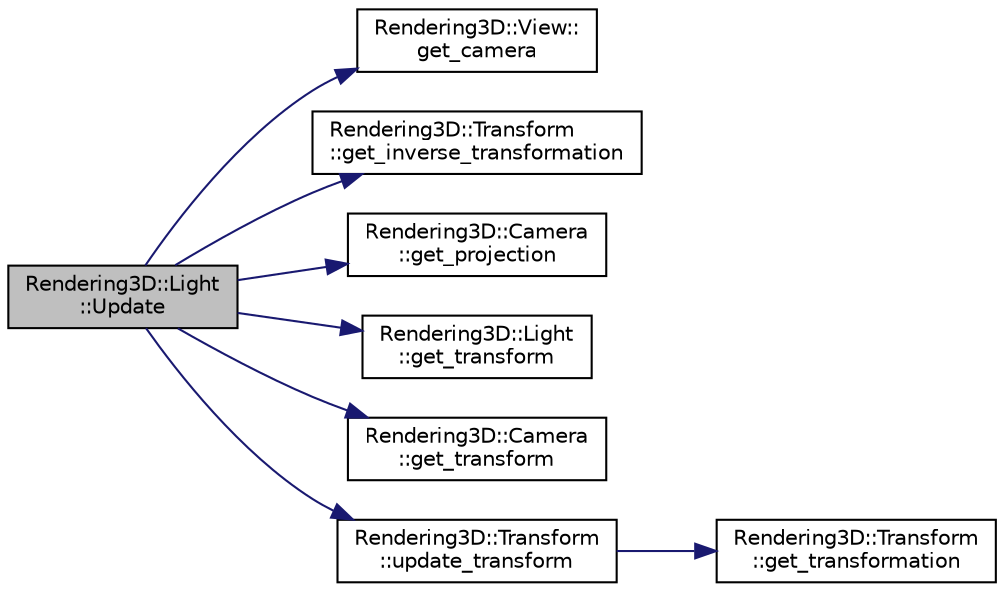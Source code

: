 digraph "Rendering3D::Light::Update"
{
 // LATEX_PDF_SIZE
  edge [fontname="Helvetica",fontsize="10",labelfontname="Helvetica",labelfontsize="10"];
  node [fontname="Helvetica",fontsize="10",shape=record];
  rankdir="LR";
  Node1 [label="Rendering3D::Light\l::Update",height=0.2,width=0.4,color="black", fillcolor="grey75", style="filled", fontcolor="black",tooltip="Update the light."];
  Node1 -> Node2 [color="midnightblue",fontsize="10",style="solid",fontname="Helvetica"];
  Node2 [label="Rendering3D::View::\lget_camera",height=0.2,width=0.4,color="black", fillcolor="white", style="filled",URL="$class_rendering3_d_1_1_view.html#a5bbb183289889292dd8ec7df31151376",tooltip="Gets a reference of the camera."];
  Node1 -> Node3 [color="midnightblue",fontsize="10",style="solid",fontname="Helvetica"];
  Node3 [label="Rendering3D::Transform\l::get_inverse_transformation",height=0.2,width=0.4,color="black", fillcolor="white", style="filled",URL="$struct_rendering3_d_1_1_transform.html#a353558eafc9a4f19f06b7a511e7c2e4d",tooltip="Gets the inverse transformation as copy."];
  Node1 -> Node4 [color="midnightblue",fontsize="10",style="solid",fontname="Helvetica"];
  Node4 [label="Rendering3D::Camera\l::get_projection",height=0.2,width=0.4,color="black", fillcolor="white", style="filled",URL="$class_rendering3_d_1_1_camera.html#af920d1e2f782294db96202f3821a7393",tooltip="Gets the projection matrix."];
  Node1 -> Node5 [color="midnightblue",fontsize="10",style="solid",fontname="Helvetica"];
  Node5 [label="Rendering3D::Light\l::get_transform",height=0.2,width=0.4,color="black", fillcolor="white", style="filled",URL="$class_rendering3_d_1_1_light.html#a351e565a71c6093f27d044850adb5124",tooltip="Gets a reference to the transform."];
  Node1 -> Node6 [color="midnightblue",fontsize="10",style="solid",fontname="Helvetica"];
  Node6 [label="Rendering3D::Camera\l::get_transform",height=0.2,width=0.4,color="black", fillcolor="white", style="filled",URL="$class_rendering3_d_1_1_camera.html#a4b464db14bf80d63c479741af2ee2159",tooltip="Gets a reference to the transform."];
  Node1 -> Node7 [color="midnightblue",fontsize="10",style="solid",fontname="Helvetica"];
  Node7 [label="Rendering3D::Transform\l::update_transform",height=0.2,width=0.4,color="black", fillcolor="white", style="filled",URL="$struct_rendering3_d_1_1_transform.html#a00657478bb3ff04701673758304dc8d2",tooltip="Updates the transform"];
  Node7 -> Node8 [color="midnightblue",fontsize="10",style="solid",fontname="Helvetica"];
  Node8 [label="Rendering3D::Transform\l::get_transformation",height=0.2,width=0.4,color="black", fillcolor="white", style="filled",URL="$struct_rendering3_d_1_1_transform.html#adbdf82d5441c3942b93306bf203482fd",tooltip="Gets the transformation as copy."];
}
